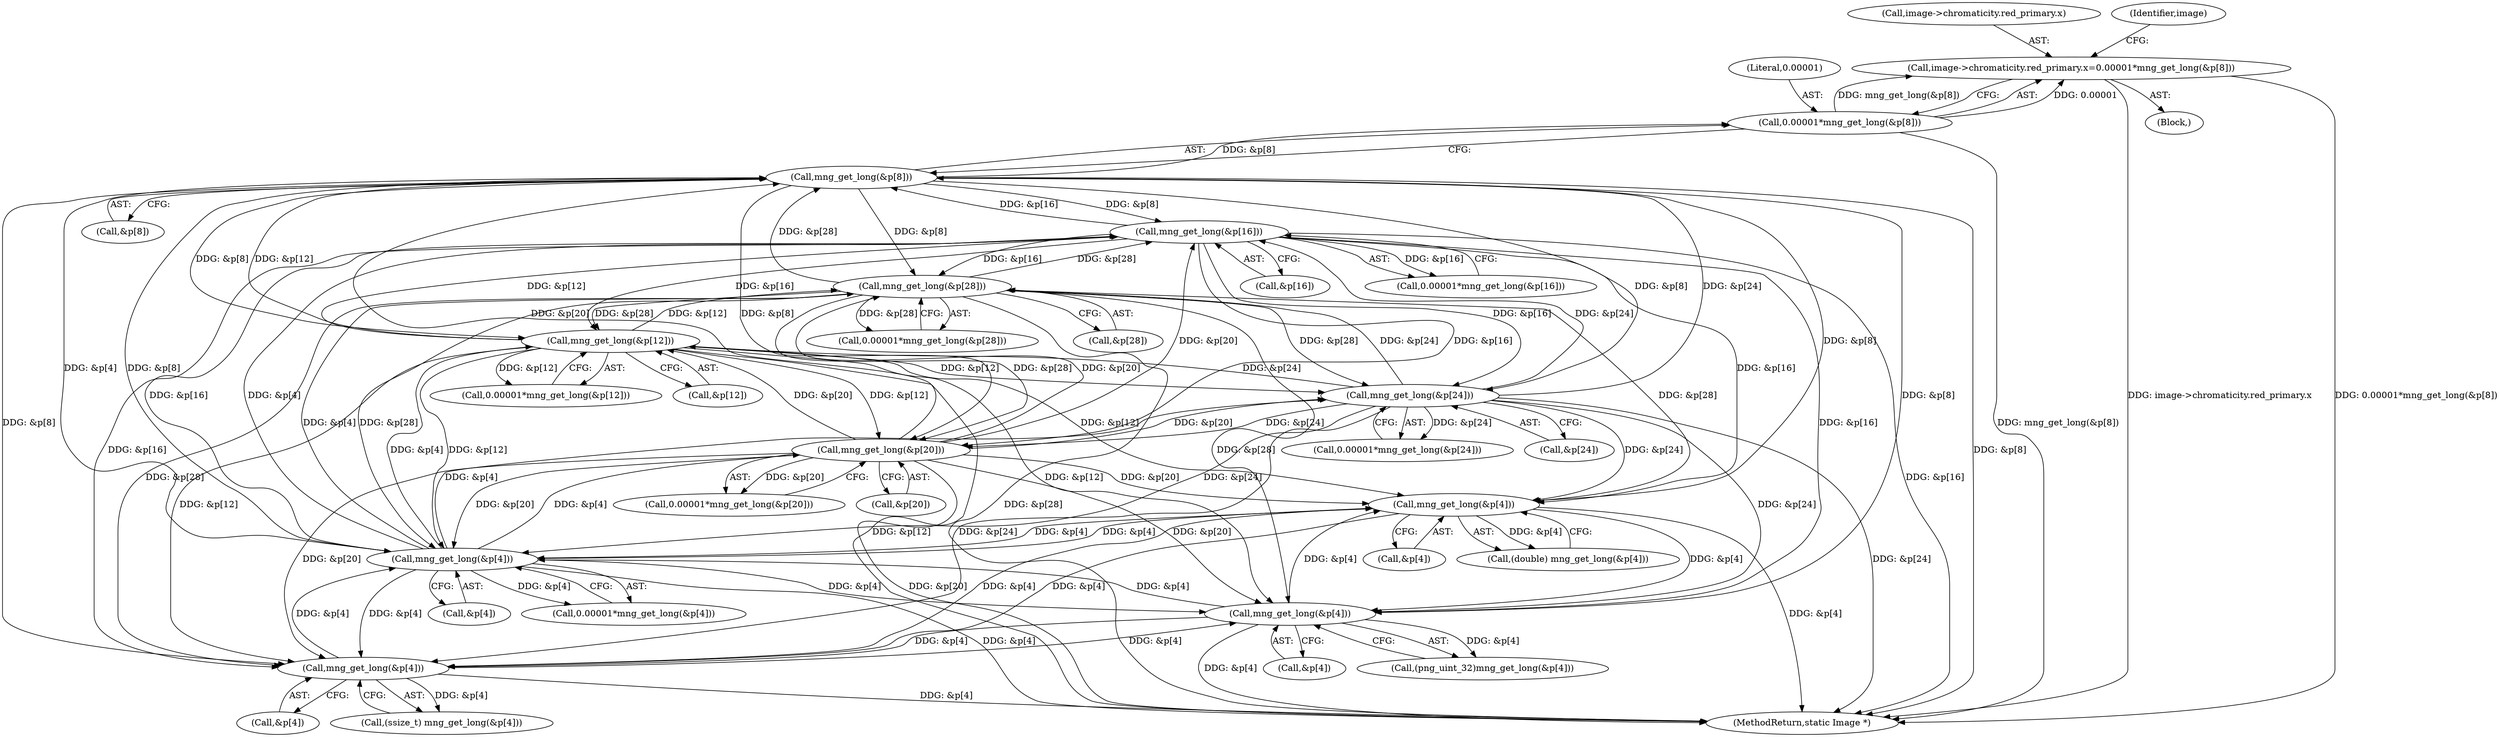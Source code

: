 digraph "0_ImageMagick6_1007b98f8795ad4bea6bc5f68a32d83e982fdae4@pointer" {
"1001296" [label="(Call,image->chromaticity.red_primary.x=0.00001*mng_get_long(&p[8]))"];
"1001304" [label="(Call,0.00001*mng_get_long(&p[8]))"];
"1001306" [label="(Call,mng_get_long(&p[8]))"];
"1001336" [label="(Call,mng_get_long(&p[16]))"];
"1001381" [label="(Call,mng_get_long(&p[28]))"];
"1001321" [label="(Call,mng_get_long(&p[12]))"];
"1001366" [label="(Call,mng_get_long(&p[24]))"];
"1001291" [label="(Call,mng_get_long(&p[4]))"];
"1001531" [label="(Call,mng_get_long(&p[4]))"];
"1000462" [label="(Call,mng_get_long(&p[4]))"];
"1001593" [label="(Call,mng_get_long(&p[4]))"];
"1001351" [label="(Call,mng_get_long(&p[20]))"];
"1001291" [label="(Call,mng_get_long(&p[4]))"];
"1001366" [label="(Call,mng_get_long(&p[24]))"];
"1001289" [label="(Call,0.00001*mng_get_long(&p[4]))"];
"1001382" [label="(Call,&p[28])"];
"1001381" [label="(Call,mng_get_long(&p[28]))"];
"1001334" [label="(Call,0.00001*mng_get_long(&p[16]))"];
"1001594" [label="(Call,&p[4])"];
"1001349" [label="(Call,0.00001*mng_get_long(&p[20]))"];
"1001593" [label="(Call,mng_get_long(&p[4]))"];
"1001351" [label="(Call,mng_get_long(&p[20]))"];
"1001532" [label="(Call,&p[4])"];
"1001529" [label="(Call,(ssize_t) mng_get_long(&p[4]))"];
"1002330" [label="(MethodReturn,static Image *)"];
"1001367" [label="(Call,&p[24])"];
"1001304" [label="(Call,0.00001*mng_get_long(&p[8]))"];
"1001379" [label="(Call,0.00001*mng_get_long(&p[28]))"];
"1001352" [label="(Call,&p[20])"];
"1001336" [label="(Call,mng_get_long(&p[16]))"];
"1000462" [label="(Call,mng_get_long(&p[4]))"];
"1001591" [label="(Call,(double) mng_get_long(&p[4]))"];
"1001337" [label="(Call,&p[16])"];
"1001297" [label="(Call,image->chromaticity.red_primary.x)"];
"1001296" [label="(Call,image->chromaticity.red_primary.x=0.00001*mng_get_long(&p[8]))"];
"1001531" [label="(Call,mng_get_long(&p[4]))"];
"1001322" [label="(Call,&p[12])"];
"1001315" [label="(Identifier,image)"];
"1000460" [label="(Call,(png_uint_32)mng_get_long(&p[4]))"];
"1001305" [label="(Literal,0.00001)"];
"1001321" [label="(Call,mng_get_long(&p[12]))"];
"1001319" [label="(Call,0.00001*mng_get_long(&p[12]))"];
"1001306" [label="(Call,mng_get_long(&p[8]))"];
"1001364" [label="(Call,0.00001*mng_get_long(&p[24]))"];
"1001307" [label="(Call,&p[8])"];
"1000463" [label="(Call,&p[4])"];
"1001268" [label="(Block,)"];
"1001292" [label="(Call,&p[4])"];
"1001296" -> "1001268"  [label="AST: "];
"1001296" -> "1001304"  [label="CFG: "];
"1001297" -> "1001296"  [label="AST: "];
"1001304" -> "1001296"  [label="AST: "];
"1001315" -> "1001296"  [label="CFG: "];
"1001296" -> "1002330"  [label="DDG: 0.00001*mng_get_long(&p[8])"];
"1001296" -> "1002330"  [label="DDG: image->chromaticity.red_primary.x"];
"1001304" -> "1001296"  [label="DDG: 0.00001"];
"1001304" -> "1001296"  [label="DDG: mng_get_long(&p[8])"];
"1001304" -> "1001306"  [label="CFG: "];
"1001305" -> "1001304"  [label="AST: "];
"1001306" -> "1001304"  [label="AST: "];
"1001304" -> "1002330"  [label="DDG: mng_get_long(&p[8])"];
"1001306" -> "1001304"  [label="DDG: &p[8]"];
"1001306" -> "1001307"  [label="CFG: "];
"1001307" -> "1001306"  [label="AST: "];
"1001306" -> "1002330"  [label="DDG: &p[8]"];
"1001306" -> "1000462"  [label="DDG: &p[8]"];
"1001306" -> "1001291"  [label="DDG: &p[8]"];
"1001336" -> "1001306"  [label="DDG: &p[16]"];
"1001381" -> "1001306"  [label="DDG: &p[28]"];
"1001321" -> "1001306"  [label="DDG: &p[12]"];
"1001366" -> "1001306"  [label="DDG: &p[24]"];
"1001291" -> "1001306"  [label="DDG: &p[4]"];
"1001351" -> "1001306"  [label="DDG: &p[20]"];
"1001306" -> "1001321"  [label="DDG: &p[8]"];
"1001306" -> "1001336"  [label="DDG: &p[8]"];
"1001306" -> "1001351"  [label="DDG: &p[8]"];
"1001306" -> "1001366"  [label="DDG: &p[8]"];
"1001306" -> "1001381"  [label="DDG: &p[8]"];
"1001306" -> "1001531"  [label="DDG: &p[8]"];
"1001306" -> "1001593"  [label="DDG: &p[8]"];
"1001336" -> "1001334"  [label="AST: "];
"1001336" -> "1001337"  [label="CFG: "];
"1001337" -> "1001336"  [label="AST: "];
"1001334" -> "1001336"  [label="CFG: "];
"1001336" -> "1002330"  [label="DDG: &p[16]"];
"1001336" -> "1000462"  [label="DDG: &p[16]"];
"1001336" -> "1001291"  [label="DDG: &p[16]"];
"1001336" -> "1001321"  [label="DDG: &p[16]"];
"1001336" -> "1001334"  [label="DDG: &p[16]"];
"1001381" -> "1001336"  [label="DDG: &p[28]"];
"1001321" -> "1001336"  [label="DDG: &p[12]"];
"1001366" -> "1001336"  [label="DDG: &p[24]"];
"1001291" -> "1001336"  [label="DDG: &p[4]"];
"1001351" -> "1001336"  [label="DDG: &p[20]"];
"1001336" -> "1001351"  [label="DDG: &p[16]"];
"1001336" -> "1001366"  [label="DDG: &p[16]"];
"1001336" -> "1001381"  [label="DDG: &p[16]"];
"1001336" -> "1001531"  [label="DDG: &p[16]"];
"1001336" -> "1001593"  [label="DDG: &p[16]"];
"1001381" -> "1001379"  [label="AST: "];
"1001381" -> "1001382"  [label="CFG: "];
"1001382" -> "1001381"  [label="AST: "];
"1001379" -> "1001381"  [label="CFG: "];
"1001381" -> "1002330"  [label="DDG: &p[28]"];
"1001381" -> "1000462"  [label="DDG: &p[28]"];
"1001381" -> "1001291"  [label="DDG: &p[28]"];
"1001381" -> "1001321"  [label="DDG: &p[28]"];
"1001381" -> "1001351"  [label="DDG: &p[28]"];
"1001381" -> "1001366"  [label="DDG: &p[28]"];
"1001381" -> "1001379"  [label="DDG: &p[28]"];
"1001321" -> "1001381"  [label="DDG: &p[12]"];
"1001366" -> "1001381"  [label="DDG: &p[24]"];
"1001291" -> "1001381"  [label="DDG: &p[4]"];
"1001351" -> "1001381"  [label="DDG: &p[20]"];
"1001381" -> "1001531"  [label="DDG: &p[28]"];
"1001381" -> "1001593"  [label="DDG: &p[28]"];
"1001321" -> "1001319"  [label="AST: "];
"1001321" -> "1001322"  [label="CFG: "];
"1001322" -> "1001321"  [label="AST: "];
"1001319" -> "1001321"  [label="CFG: "];
"1001321" -> "1002330"  [label="DDG: &p[12]"];
"1001321" -> "1000462"  [label="DDG: &p[12]"];
"1001321" -> "1001291"  [label="DDG: &p[12]"];
"1001321" -> "1001319"  [label="DDG: &p[12]"];
"1001366" -> "1001321"  [label="DDG: &p[24]"];
"1001291" -> "1001321"  [label="DDG: &p[4]"];
"1001351" -> "1001321"  [label="DDG: &p[20]"];
"1001321" -> "1001351"  [label="DDG: &p[12]"];
"1001321" -> "1001366"  [label="DDG: &p[12]"];
"1001321" -> "1001531"  [label="DDG: &p[12]"];
"1001321" -> "1001593"  [label="DDG: &p[12]"];
"1001366" -> "1001364"  [label="AST: "];
"1001366" -> "1001367"  [label="CFG: "];
"1001367" -> "1001366"  [label="AST: "];
"1001364" -> "1001366"  [label="CFG: "];
"1001366" -> "1002330"  [label="DDG: &p[24]"];
"1001366" -> "1000462"  [label="DDG: &p[24]"];
"1001366" -> "1001291"  [label="DDG: &p[24]"];
"1001366" -> "1001351"  [label="DDG: &p[24]"];
"1001366" -> "1001364"  [label="DDG: &p[24]"];
"1001291" -> "1001366"  [label="DDG: &p[4]"];
"1001351" -> "1001366"  [label="DDG: &p[20]"];
"1001366" -> "1001531"  [label="DDG: &p[24]"];
"1001366" -> "1001593"  [label="DDG: &p[24]"];
"1001291" -> "1001289"  [label="AST: "];
"1001291" -> "1001292"  [label="CFG: "];
"1001292" -> "1001291"  [label="AST: "];
"1001289" -> "1001291"  [label="CFG: "];
"1001291" -> "1002330"  [label="DDG: &p[4]"];
"1001291" -> "1000462"  [label="DDG: &p[4]"];
"1001291" -> "1001289"  [label="DDG: &p[4]"];
"1001531" -> "1001291"  [label="DDG: &p[4]"];
"1000462" -> "1001291"  [label="DDG: &p[4]"];
"1001593" -> "1001291"  [label="DDG: &p[4]"];
"1001351" -> "1001291"  [label="DDG: &p[20]"];
"1001291" -> "1001351"  [label="DDG: &p[4]"];
"1001291" -> "1001531"  [label="DDG: &p[4]"];
"1001291" -> "1001593"  [label="DDG: &p[4]"];
"1001531" -> "1001529"  [label="AST: "];
"1001531" -> "1001532"  [label="CFG: "];
"1001532" -> "1001531"  [label="AST: "];
"1001529" -> "1001531"  [label="CFG: "];
"1001531" -> "1002330"  [label="DDG: &p[4]"];
"1001531" -> "1000462"  [label="DDG: &p[4]"];
"1001531" -> "1001529"  [label="DDG: &p[4]"];
"1000462" -> "1001531"  [label="DDG: &p[4]"];
"1001593" -> "1001531"  [label="DDG: &p[4]"];
"1001351" -> "1001531"  [label="DDG: &p[20]"];
"1001531" -> "1001593"  [label="DDG: &p[4]"];
"1000462" -> "1000460"  [label="AST: "];
"1000462" -> "1000463"  [label="CFG: "];
"1000463" -> "1000462"  [label="AST: "];
"1000460" -> "1000462"  [label="CFG: "];
"1000462" -> "1002330"  [label="DDG: &p[4]"];
"1000462" -> "1000460"  [label="DDG: &p[4]"];
"1001593" -> "1000462"  [label="DDG: &p[4]"];
"1001351" -> "1000462"  [label="DDG: &p[20]"];
"1000462" -> "1001593"  [label="DDG: &p[4]"];
"1001593" -> "1001591"  [label="AST: "];
"1001593" -> "1001594"  [label="CFG: "];
"1001594" -> "1001593"  [label="AST: "];
"1001591" -> "1001593"  [label="CFG: "];
"1001593" -> "1002330"  [label="DDG: &p[4]"];
"1001593" -> "1001591"  [label="DDG: &p[4]"];
"1001351" -> "1001593"  [label="DDG: &p[20]"];
"1001351" -> "1001349"  [label="AST: "];
"1001351" -> "1001352"  [label="CFG: "];
"1001352" -> "1001351"  [label="AST: "];
"1001349" -> "1001351"  [label="CFG: "];
"1001351" -> "1002330"  [label="DDG: &p[20]"];
"1001351" -> "1001349"  [label="DDG: &p[20]"];
}
